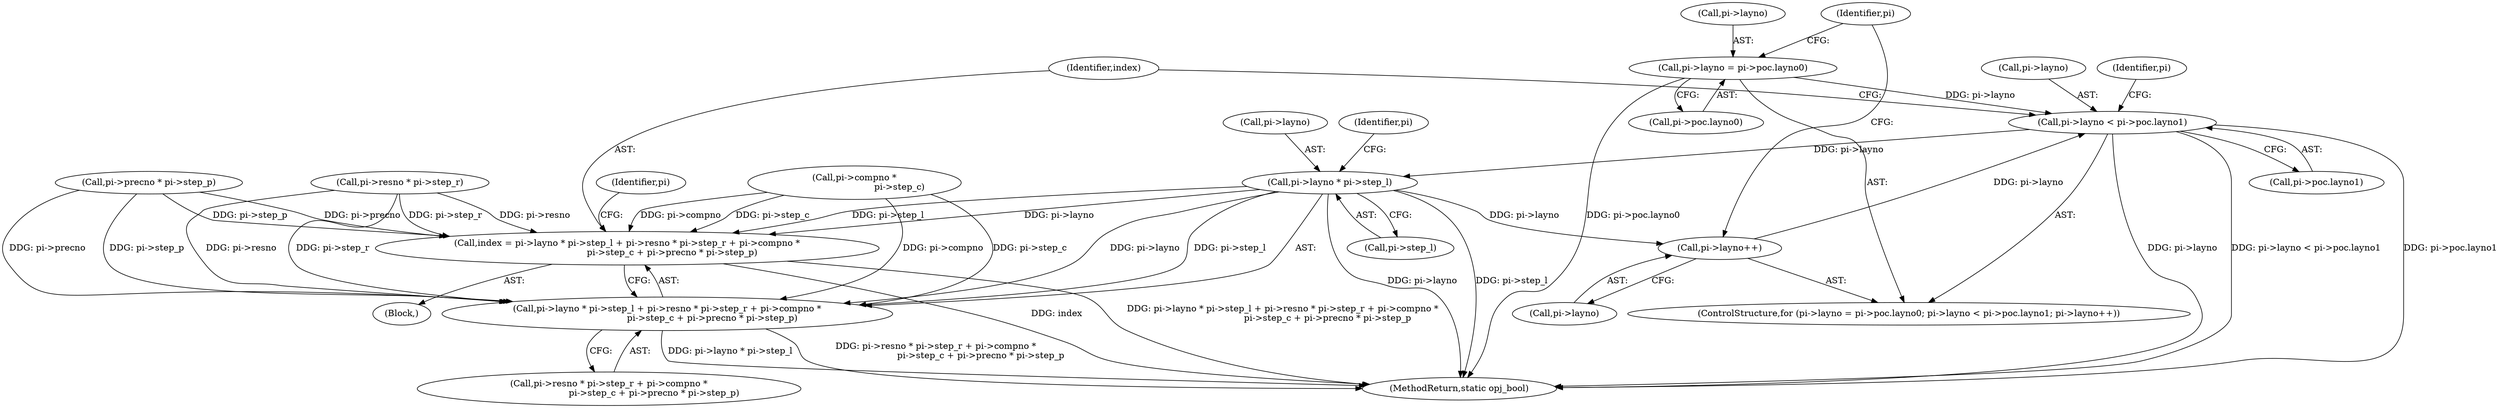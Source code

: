 digraph "0_openjpeg_c5bd64ea146162967c29bd2af0cbb845ba3eaaaf_0@pointer" {
"1000698" [label="(Call,pi->layno = pi->poc.layno0)"];
"1000707" [label="(Call,pi->layno < pi->poc.layno1)"];
"1000724" [label="(Call,pi->layno * pi->step_l)"];
"1000716" [label="(Call,pi->layno++)"];
"1000721" [label="(Call,index = pi->layno * pi->step_l + pi->resno * pi->step_r + pi->compno *\n                                pi->step_c + pi->precno * pi->step_p)"];
"1000723" [label="(Call,pi->layno * pi->step_l + pi->resno * pi->step_r + pi->compno *\n                                pi->step_c + pi->precno * pi->step_p)"];
"1000697" [label="(ControlStructure,for (pi->layno = pi->poc.layno0; pi->layno < pi->poc.layno1; pi->layno++))"];
"1000708" [label="(Call,pi->layno)"];
"1000698" [label="(Call,pi->layno = pi->poc.layno0)"];
"1000774" [label="(MethodReturn,static opj_bool)"];
"1000716" [label="(Call,pi->layno++)"];
"1000734" [label="(Identifier,pi)"];
"1000740" [label="(Call,pi->compno *\n                                pi->step_c)"];
"1000758" [label="(Identifier,pi)"];
"1000707" [label="(Call,pi->layno < pi->poc.layno1)"];
"1000722" [label="(Identifier,index)"];
"1000747" [label="(Call,pi->precno * pi->step_p)"];
"1000723" [label="(Call,pi->layno * pi->step_l + pi->resno * pi->step_r + pi->compno *\n                                pi->step_c + pi->precno * pi->step_p)"];
"1000731" [label="(Call,pi->resno * pi->step_r + pi->compno *\n                                pi->step_c + pi->precno * pi->step_p)"];
"1000433" [label="(Identifier,pi)"];
"1000721" [label="(Call,index = pi->layno * pi->step_l + pi->resno * pi->step_r + pi->compno *\n                                pi->step_c + pi->precno * pi->step_p)"];
"1000724" [label="(Call,pi->layno * pi->step_l)"];
"1000709" [label="(Identifier,pi)"];
"1000725" [label="(Call,pi->layno)"];
"1000717" [label="(Call,pi->layno)"];
"1000702" [label="(Call,pi->poc.layno0)"];
"1000711" [label="(Call,pi->poc.layno1)"];
"1000720" [label="(Block,)"];
"1000732" [label="(Call,pi->resno * pi->step_r)"];
"1000699" [label="(Call,pi->layno)"];
"1000728" [label="(Call,pi->step_l)"];
"1000698" -> "1000697"  [label="AST: "];
"1000698" -> "1000702"  [label="CFG: "];
"1000699" -> "1000698"  [label="AST: "];
"1000702" -> "1000698"  [label="AST: "];
"1000709" -> "1000698"  [label="CFG: "];
"1000698" -> "1000774"  [label="DDG: pi->poc.layno0"];
"1000698" -> "1000707"  [label="DDG: pi->layno"];
"1000707" -> "1000697"  [label="AST: "];
"1000707" -> "1000711"  [label="CFG: "];
"1000708" -> "1000707"  [label="AST: "];
"1000711" -> "1000707"  [label="AST: "];
"1000722" -> "1000707"  [label="CFG: "];
"1000433" -> "1000707"  [label="CFG: "];
"1000707" -> "1000774"  [label="DDG: pi->poc.layno1"];
"1000707" -> "1000774"  [label="DDG: pi->layno"];
"1000707" -> "1000774"  [label="DDG: pi->layno < pi->poc.layno1"];
"1000716" -> "1000707"  [label="DDG: pi->layno"];
"1000707" -> "1000724"  [label="DDG: pi->layno"];
"1000724" -> "1000723"  [label="AST: "];
"1000724" -> "1000728"  [label="CFG: "];
"1000725" -> "1000724"  [label="AST: "];
"1000728" -> "1000724"  [label="AST: "];
"1000734" -> "1000724"  [label="CFG: "];
"1000724" -> "1000774"  [label="DDG: pi->layno"];
"1000724" -> "1000774"  [label="DDG: pi->step_l"];
"1000724" -> "1000716"  [label="DDG: pi->layno"];
"1000724" -> "1000721"  [label="DDG: pi->layno"];
"1000724" -> "1000721"  [label="DDG: pi->step_l"];
"1000724" -> "1000723"  [label="DDG: pi->layno"];
"1000724" -> "1000723"  [label="DDG: pi->step_l"];
"1000716" -> "1000697"  [label="AST: "];
"1000716" -> "1000717"  [label="CFG: "];
"1000717" -> "1000716"  [label="AST: "];
"1000709" -> "1000716"  [label="CFG: "];
"1000721" -> "1000720"  [label="AST: "];
"1000721" -> "1000723"  [label="CFG: "];
"1000722" -> "1000721"  [label="AST: "];
"1000723" -> "1000721"  [label="AST: "];
"1000758" -> "1000721"  [label="CFG: "];
"1000721" -> "1000774"  [label="DDG: index"];
"1000721" -> "1000774"  [label="DDG: pi->layno * pi->step_l + pi->resno * pi->step_r + pi->compno *\n                                pi->step_c + pi->precno * pi->step_p"];
"1000732" -> "1000721"  [label="DDG: pi->resno"];
"1000732" -> "1000721"  [label="DDG: pi->step_r"];
"1000740" -> "1000721"  [label="DDG: pi->compno"];
"1000740" -> "1000721"  [label="DDG: pi->step_c"];
"1000747" -> "1000721"  [label="DDG: pi->precno"];
"1000747" -> "1000721"  [label="DDG: pi->step_p"];
"1000723" -> "1000731"  [label="CFG: "];
"1000731" -> "1000723"  [label="AST: "];
"1000723" -> "1000774"  [label="DDG: pi->layno * pi->step_l"];
"1000723" -> "1000774"  [label="DDG: pi->resno * pi->step_r + pi->compno *\n                                pi->step_c + pi->precno * pi->step_p"];
"1000732" -> "1000723"  [label="DDG: pi->resno"];
"1000732" -> "1000723"  [label="DDG: pi->step_r"];
"1000740" -> "1000723"  [label="DDG: pi->compno"];
"1000740" -> "1000723"  [label="DDG: pi->step_c"];
"1000747" -> "1000723"  [label="DDG: pi->precno"];
"1000747" -> "1000723"  [label="DDG: pi->step_p"];
}
